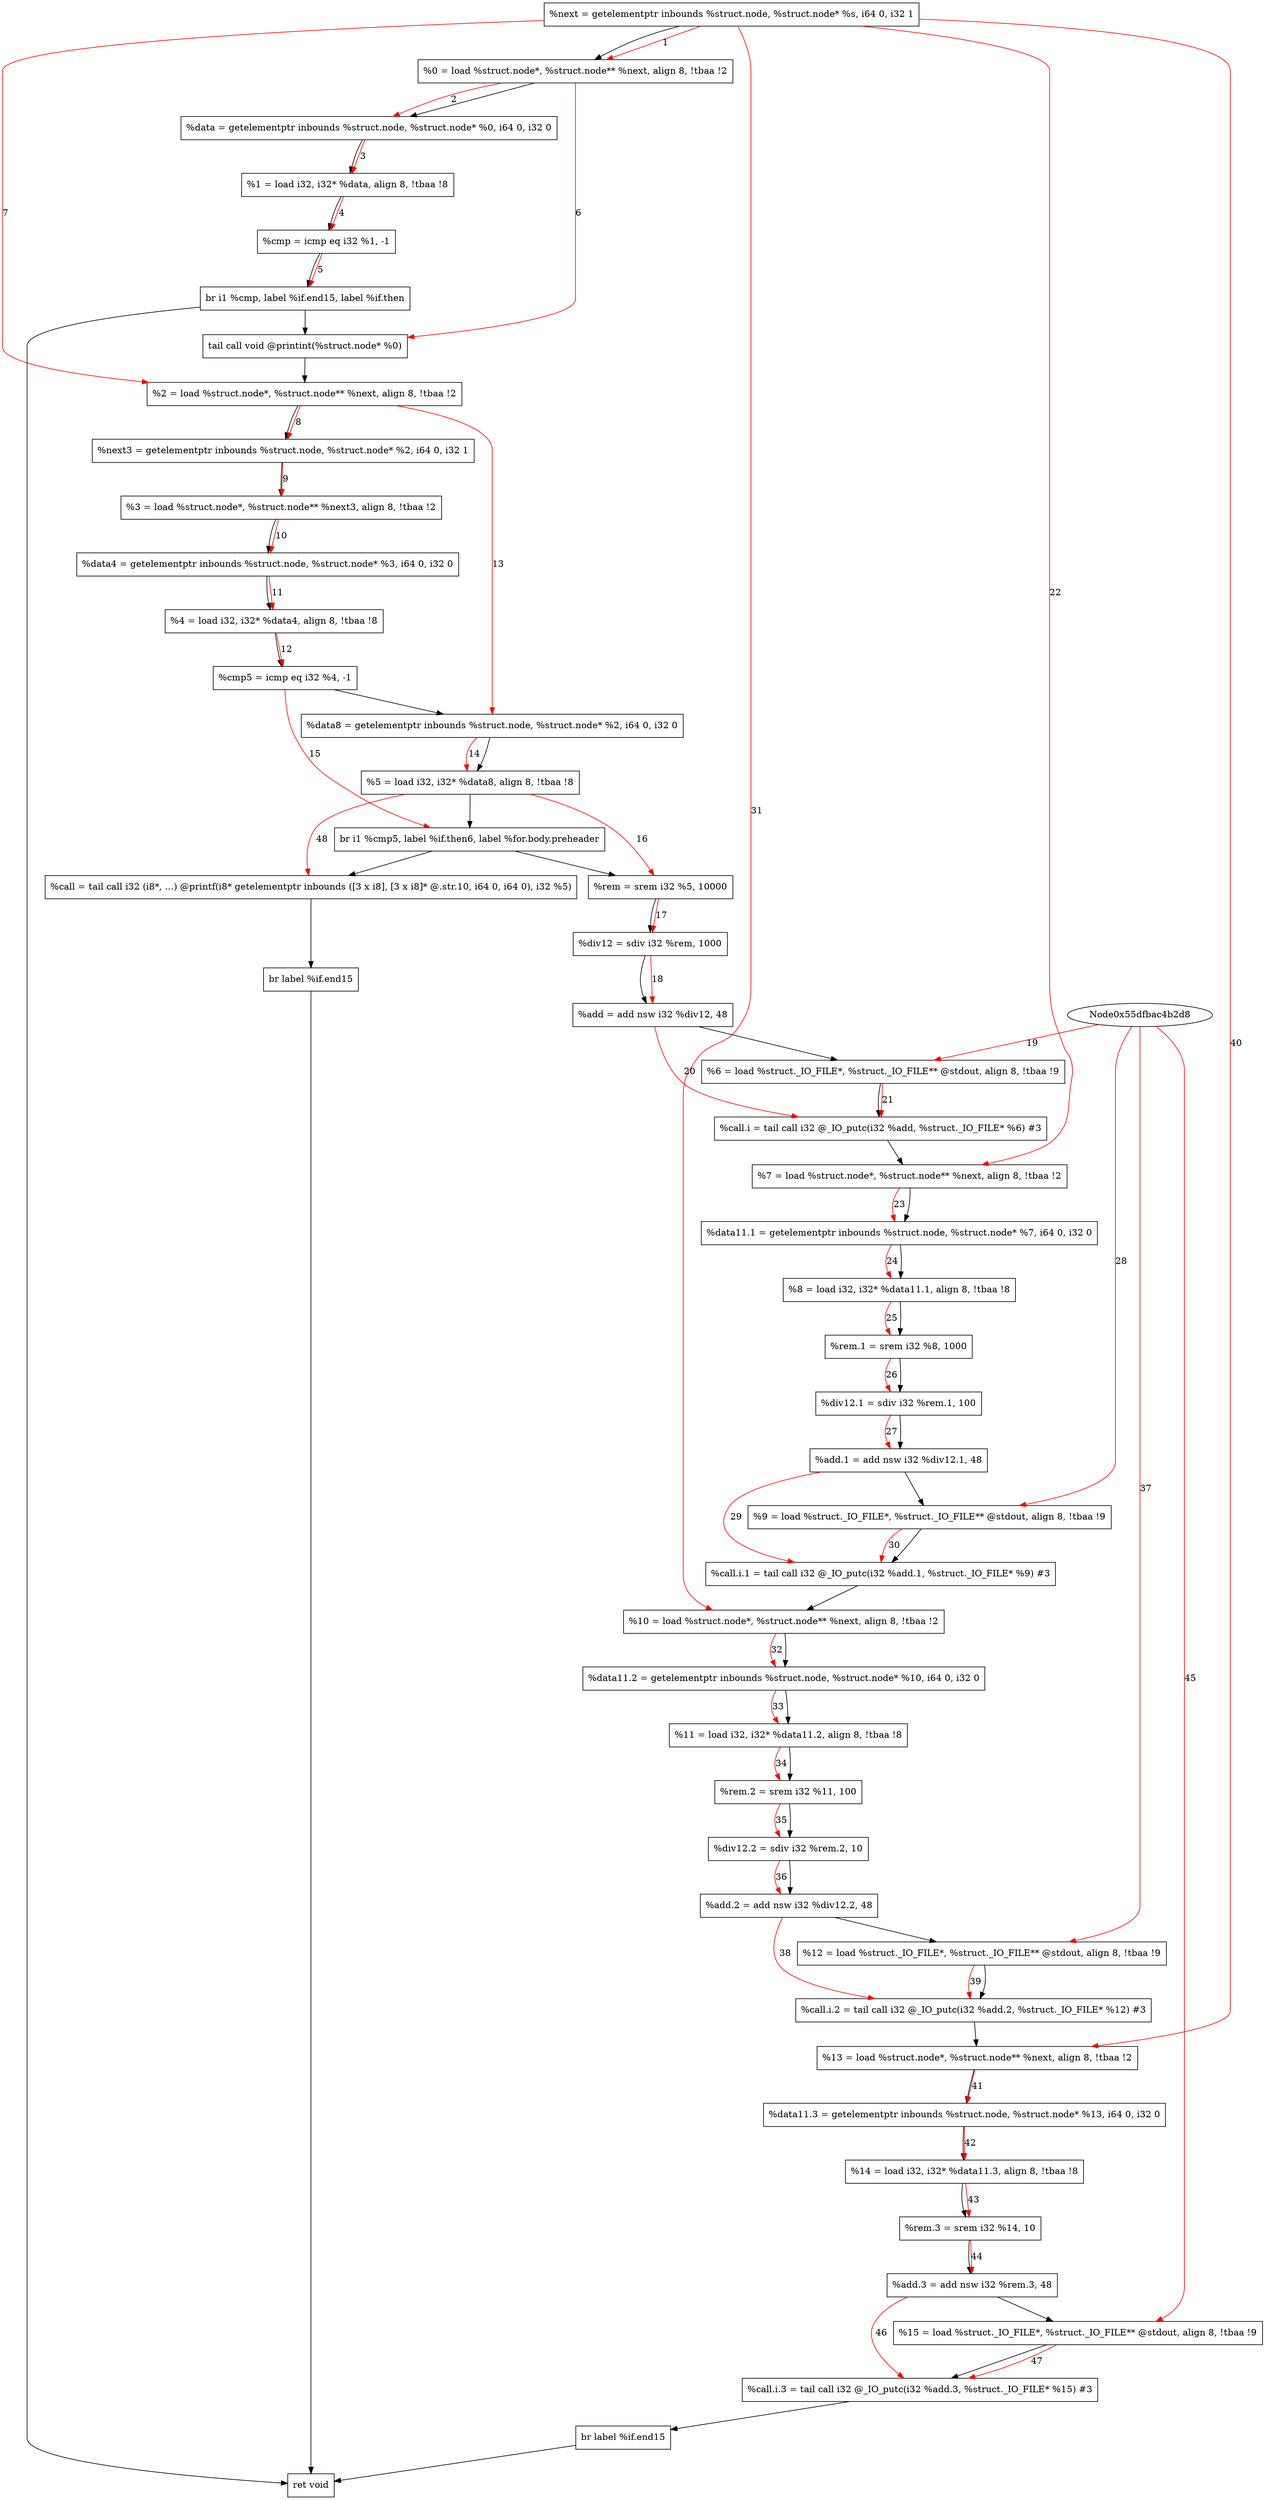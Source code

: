 digraph "CDFG for'printint' function" {
	Node0x55dfbac57ac8[shape=record, label="  %next = getelementptr inbounds %struct.node, %struct.node* %s, i64 0, i32 1"]
	Node0x55dfbac4d1f8[shape=record, label="  %0 = load %struct.node*, %struct.node** %next, align 8, !tbaa !2"]
	Node0x55dfbac57b88[shape=record, label="  %data = getelementptr inbounds %struct.node, %struct.node* %0, i64 0, i32 0"]
	Node0x55dfbac57c18[shape=record, label="  %1 = load i32, i32* %data, align 8, !tbaa !8"]
	Node0x55dfbac57cb0[shape=record, label="  %cmp = icmp eq i32 %1, -1"]
	Node0x55dfbac57eb8[shape=record, label="  br i1 %cmp, label %if.end15, label %if.then"]
	Node0x55dfbac57f50[shape=record, label="  tail call void @printint(%struct.node* %0)"]
	Node0x55dfbac57e28[shape=record, label="  %2 = load %struct.node*, %struct.node** %next, align 8, !tbaa !2"]
	Node0x55dfbac58068[shape=record, label="  %next3 = getelementptr inbounds %struct.node, %struct.node* %2, i64 0, i32 1"]
	Node0x55dfbac580d8[shape=record, label="  %3 = load %struct.node*, %struct.node** %next3, align 8, !tbaa !2"]
	Node0x55dfbac58168[shape=record, label="  %data4 = getelementptr inbounds %struct.node, %struct.node* %3, i64 0, i32 0"]
	Node0x55dfbac581d8[shape=record, label="  %4 = load i32, i32* %data4, align 8, !tbaa !8"]
	Node0x55dfbac582a0[shape=record, label="  %cmp5 = icmp eq i32 %4, -1"]
	Node0x55dfbac58348[shape=record, label="  %data8 = getelementptr inbounds %struct.node, %struct.node* %2, i64 0, i32 0"]
	Node0x55dfbac583d8[shape=record, label="  %5 = load i32, i32* %data8, align 8, !tbaa !8"]
	Node0x55dfbac58768[shape=record, label="  br i1 %cmp5, label %if.then6, label %for.body.preheader"]
	Node0x55dfbac587e0[shape=record, label="  %rem = srem i32 %5, 10000"]
	Node0x55dfbac58850[shape=record, label="  %div12 = sdiv i32 %rem, 1000"]
	Node0x55dfbac588f0[shape=record, label="  %add = add nsw i32 %div12, 48"]
	Node0x55dfbac57948[shape=record, label="  %6 = load %struct._IO_FILE*, %struct._IO_FILE** @stdout, align 8, !tbaa !9"]
	Node0x55dfbac589f8[shape=record, label="  %call.i = tail call i32 @_IO_putc(i32 %add, %struct._IO_FILE* %6) #3"]
	Node0x55dfbac58ab8[shape=record, label="  %7 = load %struct.node*, %struct.node** %next, align 8, !tbaa !2"]
	Node0x55dfbac58b48[shape=record, label="  %data11.1 = getelementptr inbounds %struct.node, %struct.node* %7, i64 0, i32 0"]
	Node0x55dfbac58be8[shape=record, label="  %8 = load i32, i32* %data11.1, align 8, !tbaa !8"]
	Node0x55dfbac58cf0[shape=record, label="  %rem.1 = srem i32 %8, 1000"]
	Node0x55dfbac58d60[shape=record, label="  %div12.1 = sdiv i32 %rem.1, 100"]
	Node0x55dfbac58df0[shape=record, label="  %add.1 = add nsw i32 %div12.1, 48"]
	Node0x55dfbac58e68[shape=record, label="  %9 = load %struct._IO_FILE*, %struct._IO_FILE** @stdout, align 8, !tbaa !9"]
	Node0x55dfbac58f58[shape=record, label="  %call.i.1 = tail call i32 @_IO_putc(i32 %add.1, %struct._IO_FILE* %9) #3"]
	Node0x55dfbac58ff8[shape=record, label="  %10 = load %struct.node*, %struct.node** %next, align 8, !tbaa !2"]
	Node0x55dfbac59088[shape=record, label="  %data11.2 = getelementptr inbounds %struct.node, %struct.node* %10, i64 0, i32 0"]
	Node0x55dfbac59128[shape=record, label="  %11 = load i32, i32* %data11.2, align 8, !tbaa !8"]
	Node0x55dfbac591a0[shape=record, label="  %rem.2 = srem i32 %11, 100"]
	Node0x55dfbac59210[shape=record, label="  %div12.2 = sdiv i32 %rem.2, 10"]
	Node0x55dfbac595a0[shape=record, label="  %add.2 = add nsw i32 %div12.2, 48"]
	Node0x55dfbac59618[shape=record, label="  %12 = load %struct._IO_FILE*, %struct._IO_FILE** @stdout, align 8, !tbaa !9"]
	Node0x55dfbac59708[shape=record, label="  %call.i.2 = tail call i32 @_IO_putc(i32 %add.2, %struct._IO_FILE* %12) #3"]
	Node0x55dfbac597f8[shape=record, label="  %13 = load %struct.node*, %struct.node** %next, align 8, !tbaa !2"]
	Node0x55dfbac59888[shape=record, label="  %data11.3 = getelementptr inbounds %struct.node, %struct.node* %13, i64 0, i32 0"]
	Node0x55dfbac59928[shape=record, label="  %14 = load i32, i32* %data11.3, align 8, !tbaa !8"]
	Node0x55dfbac599a0[shape=record, label="  %rem.3 = srem i32 %14, 10"]
	Node0x55dfbac59a10[shape=record, label="  %add.3 = add nsw i32 %rem.3, 48"]
	Node0x55dfbac59a68[shape=record, label="  %15 = load %struct._IO_FILE*, %struct._IO_FILE** @stdout, align 8, !tbaa !9"]
	Node0x55dfbac59b58[shape=record, label="  %call.i.3 = tail call i32 @_IO_putc(i32 %add.3, %struct._IO_FILE* %15) #3"]
	Node0x55dfbac59c48[shape=record, label="  br label %if.end15"]
	Node0x55dfbac59d58[shape=record, label="  %call = tail call i32 (i8*, ...) @printf(i8* getelementptr inbounds ([3 x i8], [3 x i8]* @.str.10, i64 0, i64 0), i32 %5)"]
	Node0x55dfbac58488[shape=record, label="  br label %if.end15"]
	Node0x55dfbac54cf0[shape=record, label="  ret void"]
	Node0x55dfbac57ac8 -> Node0x55dfbac4d1f8
	Node0x55dfbac4d1f8 -> Node0x55dfbac57b88
	Node0x55dfbac57b88 -> Node0x55dfbac57c18
	Node0x55dfbac57c18 -> Node0x55dfbac57cb0
	Node0x55dfbac57cb0 -> Node0x55dfbac57eb8
	Node0x55dfbac57eb8 -> Node0x55dfbac54cf0
	Node0x55dfbac57eb8 -> Node0x55dfbac57f50
	Node0x55dfbac57f50 -> Node0x55dfbac57e28
	Node0x55dfbac57e28 -> Node0x55dfbac58068
	Node0x55dfbac58068 -> Node0x55dfbac580d8
	Node0x55dfbac580d8 -> Node0x55dfbac58168
	Node0x55dfbac58168 -> Node0x55dfbac581d8
	Node0x55dfbac581d8 -> Node0x55dfbac582a0
	Node0x55dfbac582a0 -> Node0x55dfbac58348
	Node0x55dfbac58348 -> Node0x55dfbac583d8
	Node0x55dfbac583d8 -> Node0x55dfbac58768
	Node0x55dfbac58768 -> Node0x55dfbac59d58
	Node0x55dfbac58768 -> Node0x55dfbac587e0
	Node0x55dfbac587e0 -> Node0x55dfbac58850
	Node0x55dfbac58850 -> Node0x55dfbac588f0
	Node0x55dfbac588f0 -> Node0x55dfbac57948
	Node0x55dfbac57948 -> Node0x55dfbac589f8
	Node0x55dfbac589f8 -> Node0x55dfbac58ab8
	Node0x55dfbac58ab8 -> Node0x55dfbac58b48
	Node0x55dfbac58b48 -> Node0x55dfbac58be8
	Node0x55dfbac58be8 -> Node0x55dfbac58cf0
	Node0x55dfbac58cf0 -> Node0x55dfbac58d60
	Node0x55dfbac58d60 -> Node0x55dfbac58df0
	Node0x55dfbac58df0 -> Node0x55dfbac58e68
	Node0x55dfbac58e68 -> Node0x55dfbac58f58
	Node0x55dfbac58f58 -> Node0x55dfbac58ff8
	Node0x55dfbac58ff8 -> Node0x55dfbac59088
	Node0x55dfbac59088 -> Node0x55dfbac59128
	Node0x55dfbac59128 -> Node0x55dfbac591a0
	Node0x55dfbac591a0 -> Node0x55dfbac59210
	Node0x55dfbac59210 -> Node0x55dfbac595a0
	Node0x55dfbac595a0 -> Node0x55dfbac59618
	Node0x55dfbac59618 -> Node0x55dfbac59708
	Node0x55dfbac59708 -> Node0x55dfbac597f8
	Node0x55dfbac597f8 -> Node0x55dfbac59888
	Node0x55dfbac59888 -> Node0x55dfbac59928
	Node0x55dfbac59928 -> Node0x55dfbac599a0
	Node0x55dfbac599a0 -> Node0x55dfbac59a10
	Node0x55dfbac59a10 -> Node0x55dfbac59a68
	Node0x55dfbac59a68 -> Node0x55dfbac59b58
	Node0x55dfbac59b58 -> Node0x55dfbac59c48
	Node0x55dfbac59c48 -> Node0x55dfbac54cf0
	Node0x55dfbac59d58 -> Node0x55dfbac58488
	Node0x55dfbac58488 -> Node0x55dfbac54cf0
edge [color=red]
	Node0x55dfbac57ac8 -> Node0x55dfbac4d1f8[label="1"]
	Node0x55dfbac4d1f8 -> Node0x55dfbac57b88[label="2"]
	Node0x55dfbac57b88 -> Node0x55dfbac57c18[label="3"]
	Node0x55dfbac57c18 -> Node0x55dfbac57cb0[label="4"]
	Node0x55dfbac57cb0 -> Node0x55dfbac57eb8[label="5"]
	Node0x55dfbac4d1f8 -> Node0x55dfbac57f50[label="6"]
	Node0x55dfbac57ac8 -> Node0x55dfbac57e28[label="7"]
	Node0x55dfbac57e28 -> Node0x55dfbac58068[label="8"]
	Node0x55dfbac58068 -> Node0x55dfbac580d8[label="9"]
	Node0x55dfbac580d8 -> Node0x55dfbac58168[label="10"]
	Node0x55dfbac58168 -> Node0x55dfbac581d8[label="11"]
	Node0x55dfbac581d8 -> Node0x55dfbac582a0[label="12"]
	Node0x55dfbac57e28 -> Node0x55dfbac58348[label="13"]
	Node0x55dfbac58348 -> Node0x55dfbac583d8[label="14"]
	Node0x55dfbac582a0 -> Node0x55dfbac58768[label="15"]
	Node0x55dfbac583d8 -> Node0x55dfbac587e0[label="16"]
	Node0x55dfbac587e0 -> Node0x55dfbac58850[label="17"]
	Node0x55dfbac58850 -> Node0x55dfbac588f0[label="18"]
	Node0x55dfbac4b2d8 -> Node0x55dfbac57948[label="19"]
	Node0x55dfbac588f0 -> Node0x55dfbac589f8[label="20"]
	Node0x55dfbac57948 -> Node0x55dfbac589f8[label="21"]
	Node0x55dfbac57ac8 -> Node0x55dfbac58ab8[label="22"]
	Node0x55dfbac58ab8 -> Node0x55dfbac58b48[label="23"]
	Node0x55dfbac58b48 -> Node0x55dfbac58be8[label="24"]
	Node0x55dfbac58be8 -> Node0x55dfbac58cf0[label="25"]
	Node0x55dfbac58cf0 -> Node0x55dfbac58d60[label="26"]
	Node0x55dfbac58d60 -> Node0x55dfbac58df0[label="27"]
	Node0x55dfbac4b2d8 -> Node0x55dfbac58e68[label="28"]
	Node0x55dfbac58df0 -> Node0x55dfbac58f58[label="29"]
	Node0x55dfbac58e68 -> Node0x55dfbac58f58[label="30"]
	Node0x55dfbac57ac8 -> Node0x55dfbac58ff8[label="31"]
	Node0x55dfbac58ff8 -> Node0x55dfbac59088[label="32"]
	Node0x55dfbac59088 -> Node0x55dfbac59128[label="33"]
	Node0x55dfbac59128 -> Node0x55dfbac591a0[label="34"]
	Node0x55dfbac591a0 -> Node0x55dfbac59210[label="35"]
	Node0x55dfbac59210 -> Node0x55dfbac595a0[label="36"]
	Node0x55dfbac4b2d8 -> Node0x55dfbac59618[label="37"]
	Node0x55dfbac595a0 -> Node0x55dfbac59708[label="38"]
	Node0x55dfbac59618 -> Node0x55dfbac59708[label="39"]
	Node0x55dfbac57ac8 -> Node0x55dfbac597f8[label="40"]
	Node0x55dfbac597f8 -> Node0x55dfbac59888[label="41"]
	Node0x55dfbac59888 -> Node0x55dfbac59928[label="42"]
	Node0x55dfbac59928 -> Node0x55dfbac599a0[label="43"]
	Node0x55dfbac599a0 -> Node0x55dfbac59a10[label="44"]
	Node0x55dfbac4b2d8 -> Node0x55dfbac59a68[label="45"]
	Node0x55dfbac59a10 -> Node0x55dfbac59b58[label="46"]
	Node0x55dfbac59a68 -> Node0x55dfbac59b58[label="47"]
	Node0x55dfbac583d8 -> Node0x55dfbac59d58[label="48"]
}
